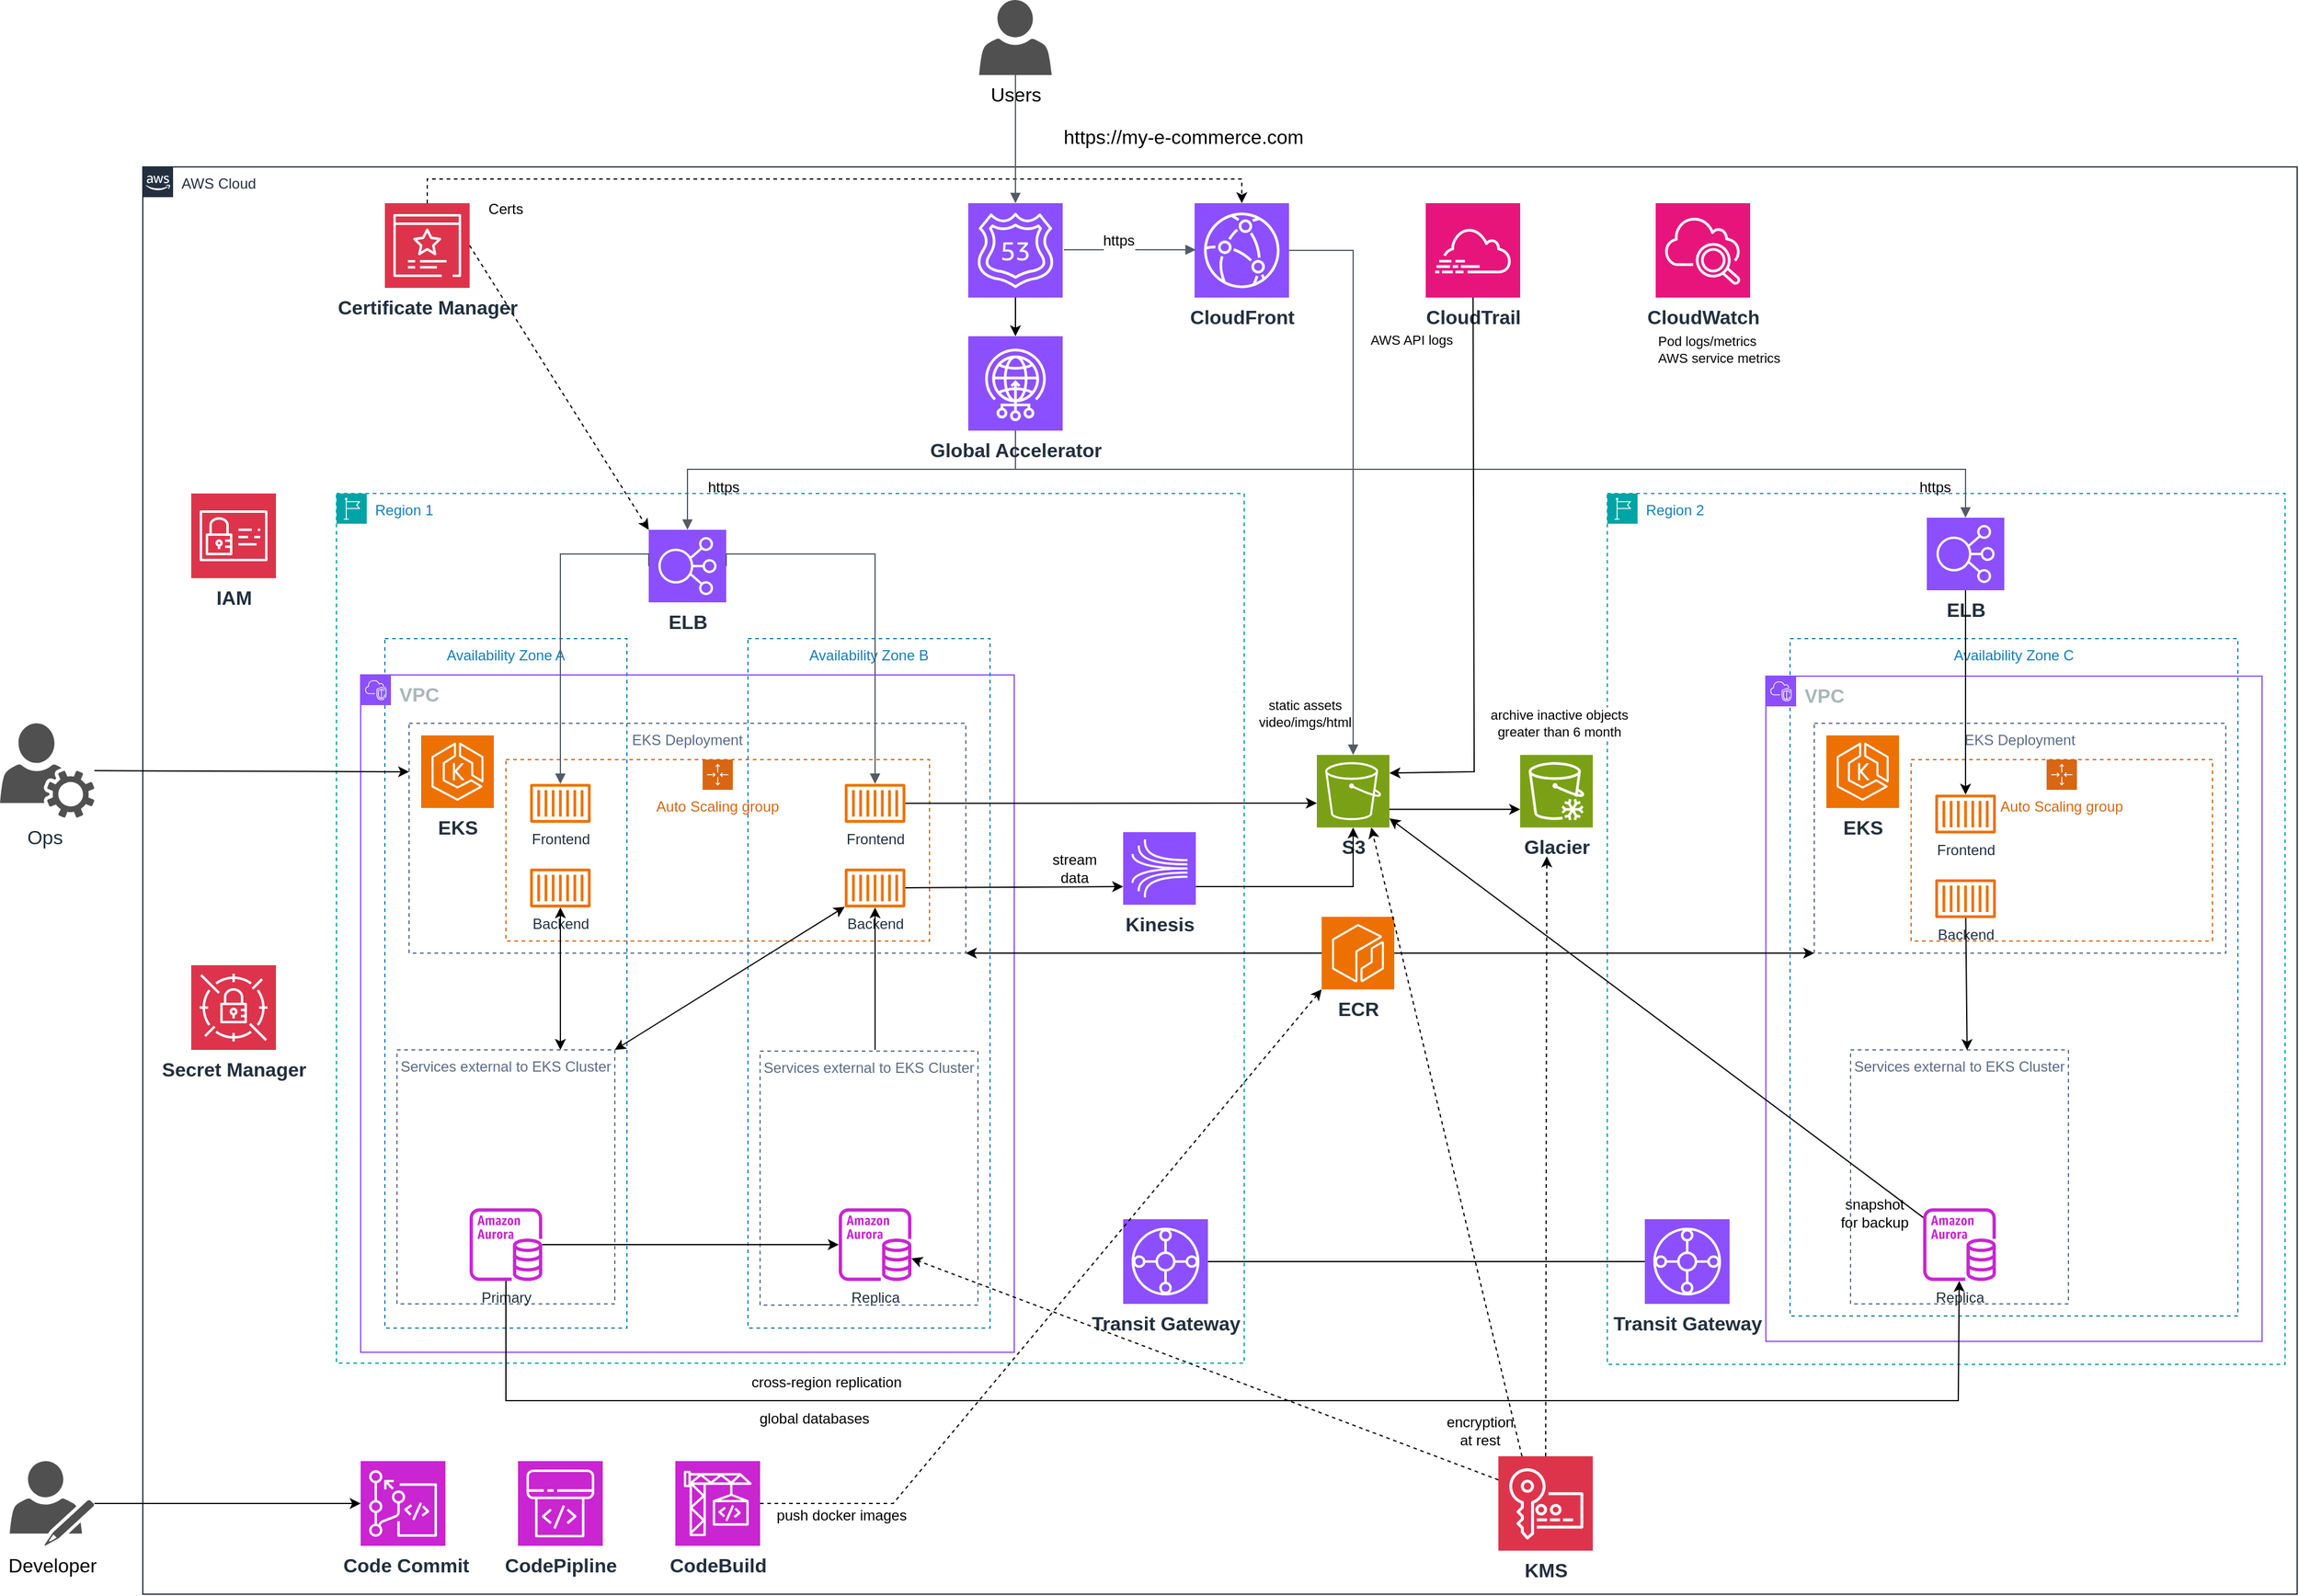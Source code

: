 <mxfile version="24.2.0" type="github">
  <diagram name="Page-1" id="aozN1KdpAFbbAMkCdS5Z">
    <mxGraphModel dx="2021" dy="1869" grid="1" gridSize="10" guides="1" tooltips="1" connect="1" arrows="1" fold="1" page="1" pageScale="1" pageWidth="827" pageHeight="1169" math="0" shadow="0">
      <root>
        <mxCell id="0" />
        <mxCell id="1" parent="0" />
        <mxCell id="9lE1mPVHOlzsNGUC_-7c-1" value="AWS Cloud" style="points=[[0,0],[0.25,0],[0.5,0],[0.75,0],[1,0],[1,0.25],[1,0.5],[1,0.75],[1,1],[0.75,1],[0.5,1],[0.25,1],[0,1],[0,0.75],[0,0.5],[0,0.25]];outlineConnect=0;gradientColor=none;html=1;whiteSpace=wrap;fontSize=12;fontStyle=0;container=1;pointerEvents=0;collapsible=0;recursiveResize=0;shape=mxgraph.aws4.group;grIcon=mxgraph.aws4.group_aws_cloud_alt;strokeColor=#232F3E;fillColor=none;verticalAlign=top;align=left;spacingLeft=30;fontColor=#232F3E;dashed=0;" vertex="1" parent="1">
          <mxGeometry x="-100" y="-70" width="1780" height="1180" as="geometry" />
        </mxCell>
        <mxCell id="9lE1mPVHOlzsNGUC_-7c-2" value="&lt;font style=&quot;font-size: 16px;&quot;&gt;&lt;b&gt;IAM&lt;/b&gt;&lt;/font&gt;" style="sketch=0;points=[[0,0,0],[0.25,0,0],[0.5,0,0],[0.75,0,0],[1,0,0],[0,1,0],[0.25,1,0],[0.5,1,0],[0.75,1,0],[1,1,0],[0,0.25,0],[0,0.5,0],[0,0.75,0],[1,0.25,0],[1,0.5,0],[1,0.75,0]];outlineConnect=0;fontColor=#232F3E;fillColor=#DD344C;strokeColor=#ffffff;dashed=0;verticalLabelPosition=bottom;verticalAlign=top;align=center;html=1;fontSize=12;fontStyle=0;aspect=fixed;shape=mxgraph.aws4.resourceIcon;resIcon=mxgraph.aws4.identity_and_access_management;fontFamily=Helvetica;" vertex="1" parent="9lE1mPVHOlzsNGUC_-7c-1">
          <mxGeometry x="40" y="270" width="70" height="70" as="geometry" />
        </mxCell>
        <mxCell id="9lE1mPVHOlzsNGUC_-7c-3" value="Region 2" style="points=[[0,0],[0.25,0],[0.5,0],[0.75,0],[1,0],[1,0.25],[1,0.5],[1,0.75],[1,1],[0.75,1],[0.5,1],[0.25,1],[0,1],[0,0.75],[0,0.5],[0,0.25]];outlineConnect=0;gradientColor=none;html=1;whiteSpace=wrap;fontSize=12;fontStyle=0;container=1;pointerEvents=0;collapsible=0;recursiveResize=0;shape=mxgraph.aws4.group;grIcon=mxgraph.aws4.group_region;strokeColor=#00A4A6;fillColor=none;verticalAlign=top;align=left;spacingLeft=30;fontColor=#147EBA;dashed=1;" vertex="1" parent="9lE1mPVHOlzsNGUC_-7c-1">
          <mxGeometry x="1210" y="270" width="560" height="720" as="geometry" />
        </mxCell>
        <mxCell id="9lE1mPVHOlzsNGUC_-7c-4" value="&lt;font style=&quot;font-size: 16px;&quot;&gt;&lt;b&gt;ELB&lt;/b&gt;&lt;/font&gt;" style="sketch=0;points=[[0,0,0],[0.25,0,0],[0.5,0,0],[0.75,0,0],[1,0,0],[0,1,0],[0.25,1,0],[0.5,1,0],[0.75,1,0],[1,1,0],[0,0.25,0],[0,0.5,0],[0,0.75,0],[1,0.25,0],[1,0.5,0],[1,0.75,0]];outlineConnect=0;fontColor=#232F3E;fillColor=#8C4FFF;strokeColor=#ffffff;dashed=0;verticalLabelPosition=bottom;verticalAlign=top;align=center;html=1;fontSize=12;fontStyle=0;aspect=fixed;shape=mxgraph.aws4.resourceIcon;resIcon=mxgraph.aws4.elastic_load_balancing;" vertex="1" parent="9lE1mPVHOlzsNGUC_-7c-3">
          <mxGeometry x="264" y="20" width="64" height="60" as="geometry" />
        </mxCell>
        <mxCell id="9lE1mPVHOlzsNGUC_-7c-5" value="Availability Zone C" style="fillColor=none;strokeColor=#147EBA;dashed=1;verticalAlign=top;fontStyle=0;fontColor=#147EBA;whiteSpace=wrap;html=1;" vertex="1" parent="9lE1mPVHOlzsNGUC_-7c-3">
          <mxGeometry x="151" y="120" width="370" height="560" as="geometry" />
        </mxCell>
        <mxCell id="9lE1mPVHOlzsNGUC_-7c-6" value="&lt;font style=&quot;font-size: 16px;&quot;&gt;&lt;b&gt;VPC&lt;/b&gt;&lt;/font&gt;" style="points=[[0,0],[0.25,0],[0.5,0],[0.75,0],[1,0],[1,0.25],[1,0.5],[1,0.75],[1,1],[0.75,1],[0.5,1],[0.25,1],[0,1],[0,0.75],[0,0.5],[0,0.25]];outlineConnect=0;gradientColor=none;html=1;whiteSpace=wrap;fontSize=12;fontStyle=0;container=1;pointerEvents=0;collapsible=0;recursiveResize=0;shape=mxgraph.aws4.group;grIcon=mxgraph.aws4.group_vpc2;strokeColor=#8C4FFF;fillColor=none;verticalAlign=top;align=left;spacingLeft=30;fontColor=#AAB7B8;dashed=0;" vertex="1" parent="9lE1mPVHOlzsNGUC_-7c-3">
          <mxGeometry x="131" y="151" width="410" height="550" as="geometry" />
        </mxCell>
        <mxCell id="9lE1mPVHOlzsNGUC_-7c-7" value="EKS Deployment" style="fillColor=none;strokeColor=#5A6C86;dashed=1;verticalAlign=top;fontStyle=0;fontColor=#5A6C86;whiteSpace=wrap;html=1;" vertex="1" parent="9lE1mPVHOlzsNGUC_-7c-6">
          <mxGeometry x="40" y="39" width="340" height="190" as="geometry" />
        </mxCell>
        <mxCell id="9lE1mPVHOlzsNGUC_-7c-8" value="Frontend" style="sketch=0;outlineConnect=0;fontColor=#232F3E;gradientColor=none;fillColor=#ED7100;strokeColor=none;dashed=0;verticalLabelPosition=bottom;verticalAlign=top;align=center;html=1;fontSize=12;fontStyle=0;aspect=fixed;pointerEvents=1;shape=mxgraph.aws4.container_1;" vertex="1" parent="9lE1mPVHOlzsNGUC_-7c-6">
          <mxGeometry x="140" y="97.86" width="50" height="32.29" as="geometry" />
        </mxCell>
        <mxCell id="9lE1mPVHOlzsNGUC_-7c-9" value="Backend" style="sketch=0;outlineConnect=0;fontColor=#232F3E;gradientColor=none;fillColor=#ED7100;strokeColor=none;dashed=0;verticalLabelPosition=bottom;verticalAlign=top;align=center;html=1;fontSize=12;fontStyle=0;aspect=fixed;pointerEvents=1;shape=mxgraph.aws4.container_1;" vertex="1" parent="9lE1mPVHOlzsNGUC_-7c-6">
          <mxGeometry x="140" y="167.86" width="50" height="32.29" as="geometry" />
        </mxCell>
        <mxCell id="9lE1mPVHOlzsNGUC_-7c-10" value="Auto Scaling group" style="points=[[0,0],[0.25,0],[0.5,0],[0.75,0],[1,0],[1,0.25],[1,0.5],[1,0.75],[1,1],[0.75,1],[0.5,1],[0.25,1],[0,1],[0,0.75],[0,0.5],[0,0.25]];outlineConnect=0;gradientColor=none;html=1;whiteSpace=wrap;fontSize=12;fontStyle=0;container=1;pointerEvents=0;collapsible=0;recursiveResize=0;shape=mxgraph.aws4.groupCenter;grIcon=mxgraph.aws4.group_auto_scaling_group;grStroke=1;strokeColor=#D86613;fillColor=none;verticalAlign=top;align=center;fontColor=#D86613;dashed=1;spacingTop=25;" vertex="1" parent="9lE1mPVHOlzsNGUC_-7c-3">
          <mxGeometry x="251" y="220" width="249" height="150" as="geometry" />
        </mxCell>
        <mxCell id="9lE1mPVHOlzsNGUC_-7c-11" value="snapshot for backup" style="text;html=1;align=center;verticalAlign=middle;whiteSpace=wrap;rounded=0;" vertex="1" parent="9lE1mPVHOlzsNGUC_-7c-3">
          <mxGeometry x="191" y="580" width="60" height="30" as="geometry" />
        </mxCell>
        <mxCell id="9lE1mPVHOlzsNGUC_-7c-12" value="Services external to EKS Cluster" style="fillColor=none;strokeColor=#5A6C86;dashed=1;verticalAlign=top;fontStyle=0;fontColor=#5A6C86;whiteSpace=wrap;html=1;" vertex="1" parent="9lE1mPVHOlzsNGUC_-7c-3">
          <mxGeometry x="201" y="460" width="180" height="210" as="geometry" />
        </mxCell>
        <mxCell id="9lE1mPVHOlzsNGUC_-7c-13" value="Replica" style="sketch=0;outlineConnect=0;fontColor=#232F3E;gradientColor=none;fillColor=#C925D1;strokeColor=none;dashed=0;verticalLabelPosition=bottom;verticalAlign=top;align=center;html=1;fontSize=12;fontStyle=0;aspect=fixed;pointerEvents=1;shape=mxgraph.aws4.aurora_instance;" vertex="1" parent="9lE1mPVHOlzsNGUC_-7c-3">
          <mxGeometry x="261" y="591" width="60" height="60" as="geometry" />
        </mxCell>
        <mxCell id="9lE1mPVHOlzsNGUC_-7c-15" value="&lt;font style=&quot;font-size: 16px;&quot;&gt;&lt;b&gt;EKS&lt;/b&gt;&lt;/font&gt;" style="sketch=0;points=[[0,0,0],[0.25,0,0],[0.5,0,0],[0.75,0,0],[1,0,0],[0,1,0],[0.25,1,0],[0.5,1,0],[0.75,1,0],[1,1,0],[0,0.25,0],[0,0.5,0],[0,0.75,0],[1,0.25,0],[1,0.5,0],[1,0.75,0]];outlineConnect=0;fontColor=#232F3E;fillColor=#ED7100;strokeColor=#ffffff;dashed=0;verticalLabelPosition=bottom;verticalAlign=top;align=center;html=1;fontSize=12;fontStyle=0;aspect=fixed;shape=mxgraph.aws4.resourceIcon;resIcon=mxgraph.aws4.eks;" vertex="1" parent="9lE1mPVHOlzsNGUC_-7c-3">
          <mxGeometry x="181" y="200" width="60" height="60" as="geometry" />
        </mxCell>
        <mxCell id="9lE1mPVHOlzsNGUC_-7c-16" value="" style="endArrow=classic;html=1;rounded=0;entryX=0.535;entryY=0.001;entryDx=0;entryDy=0;entryPerimeter=0;" edge="1" parent="9lE1mPVHOlzsNGUC_-7c-3" source="9lE1mPVHOlzsNGUC_-7c-9" target="9lE1mPVHOlzsNGUC_-7c-12">
          <mxGeometry width="50" height="50" relative="1" as="geometry">
            <mxPoint x="291" y="530" as="sourcePoint" />
            <mxPoint x="306" y="500" as="targetPoint" />
          </mxGeometry>
        </mxCell>
        <mxCell id="9lE1mPVHOlzsNGUC_-7c-17" value="" style="endArrow=classic;html=1;rounded=0;" edge="1" parent="9lE1mPVHOlzsNGUC_-7c-3" source="9lE1mPVHOlzsNGUC_-7c-4" target="9lE1mPVHOlzsNGUC_-7c-8">
          <mxGeometry width="50" height="50" relative="1" as="geometry">
            <mxPoint x="306" y="140" as="sourcePoint" />
            <mxPoint x="461" y="280" as="targetPoint" />
          </mxGeometry>
        </mxCell>
        <mxCell id="9lE1mPVHOlzsNGUC_-7c-18" value="&lt;font style=&quot;font-size: 16px;&quot;&gt;&lt;b&gt;Transit Gateway&lt;/b&gt;&lt;/font&gt;" style="sketch=0;points=[[0,0,0],[0.25,0,0],[0.5,0,0],[0.75,0,0],[1,0,0],[0,1,0],[0.25,1,0],[0.5,1,0],[0.75,1,0],[1,1,0],[0,0.25,0],[0,0.5,0],[0,0.75,0],[1,0.25,0],[1,0.5,0],[1,0.75,0]];outlineConnect=0;fontColor=#232F3E;fillColor=#8C4FFF;strokeColor=#ffffff;dashed=0;verticalLabelPosition=bottom;verticalAlign=top;align=center;html=1;fontSize=12;fontStyle=0;aspect=fixed;shape=mxgraph.aws4.resourceIcon;resIcon=mxgraph.aws4.transit_gateway;" vertex="1" parent="9lE1mPVHOlzsNGUC_-7c-3">
          <mxGeometry x="31" y="600" width="70" height="70" as="geometry" />
        </mxCell>
        <mxCell id="9lE1mPVHOlzsNGUC_-7c-19" value="&lt;font style=&quot;font-size: 16px;&quot;&gt;&lt;b&gt;Secret Manager&lt;/b&gt;&lt;/font&gt;" style="sketch=0;points=[[0,0,0],[0.25,0,0],[0.5,0,0],[0.75,0,0],[1,0,0],[0,1,0],[0.25,1,0],[0.5,1,0],[0.75,1,0],[1,1,0],[0,0.25,0],[0,0.5,0],[0,0.75,0],[1,0.25,0],[1,0.5,0],[1,0.75,0]];outlineConnect=0;fontColor=#232F3E;fillColor=#DD344C;strokeColor=#ffffff;dashed=0;verticalLabelPosition=bottom;verticalAlign=top;align=center;html=1;fontSize=12;fontStyle=0;aspect=fixed;shape=mxgraph.aws4.resourceIcon;resIcon=mxgraph.aws4.secrets_manager;" vertex="1" parent="9lE1mPVHOlzsNGUC_-7c-1">
          <mxGeometry x="40" y="660" width="70" height="70" as="geometry" />
        </mxCell>
        <mxCell id="9lE1mPVHOlzsNGUC_-7c-20" value="Region 1" style="points=[[0,0],[0.25,0],[0.5,0],[0.75,0],[1,0],[1,0.25],[1,0.5],[1,0.75],[1,1],[0.75,1],[0.5,1],[0.25,1],[0,1],[0,0.75],[0,0.5],[0,0.25]];outlineConnect=0;gradientColor=none;html=1;whiteSpace=wrap;fontSize=12;fontStyle=0;container=1;pointerEvents=0;collapsible=0;recursiveResize=0;shape=mxgraph.aws4.group;grIcon=mxgraph.aws4.group_region;strokeColor=#00A4A6;fillColor=none;verticalAlign=top;align=left;spacingLeft=30;fontColor=#147EBA;dashed=1;" vertex="1" parent="9lE1mPVHOlzsNGUC_-7c-1">
          <mxGeometry x="160" y="270" width="750" height="719" as="geometry" />
        </mxCell>
        <mxCell id="9lE1mPVHOlzsNGUC_-7c-21" value="Availability Zone A" style="fillColor=none;strokeColor=#147EBA;dashed=1;verticalAlign=top;fontStyle=0;fontColor=#147EBA;whiteSpace=wrap;html=1;" vertex="1" parent="9lE1mPVHOlzsNGUC_-7c-20">
          <mxGeometry x="40" y="120" width="200" height="570" as="geometry" />
        </mxCell>
        <mxCell id="9lE1mPVHOlzsNGUC_-7c-22" value="&lt;font style=&quot;font-size: 16px;&quot;&gt;&lt;b&gt;VPC&lt;/b&gt;&lt;/font&gt;" style="points=[[0,0],[0.25,0],[0.5,0],[0.75,0],[1,0],[1,0.25],[1,0.5],[1,0.75],[1,1],[0.75,1],[0.5,1],[0.25,1],[0,1],[0,0.75],[0,0.5],[0,0.25]];outlineConnect=0;gradientColor=none;html=1;whiteSpace=wrap;fontSize=12;fontStyle=0;container=1;pointerEvents=0;collapsible=0;recursiveResize=0;shape=mxgraph.aws4.group;grIcon=mxgraph.aws4.group_vpc2;strokeColor=#8C4FFF;fillColor=none;verticalAlign=top;align=left;spacingLeft=30;fontColor=#AAB7B8;dashed=0;" vertex="1" parent="9lE1mPVHOlzsNGUC_-7c-20">
          <mxGeometry x="20" y="150" width="540" height="560" as="geometry" />
        </mxCell>
        <mxCell id="9lE1mPVHOlzsNGUC_-7c-23" value="Availability Zone B" style="fillColor=none;strokeColor=#147EBA;dashed=1;verticalAlign=top;fontStyle=0;fontColor=#147EBA;whiteSpace=wrap;html=1;" vertex="1" parent="9lE1mPVHOlzsNGUC_-7c-22">
          <mxGeometry x="320" y="-30" width="200" height="570" as="geometry" />
        </mxCell>
        <mxCell id="9lE1mPVHOlzsNGUC_-7c-24" value="EKS Deployment" style="fillColor=none;strokeColor=#5A6C86;dashed=1;verticalAlign=top;fontStyle=0;fontColor=#5A6C86;whiteSpace=wrap;html=1;" vertex="1" parent="9lE1mPVHOlzsNGUC_-7c-22">
          <mxGeometry x="40" y="40" width="460" height="190" as="geometry" />
        </mxCell>
        <mxCell id="9lE1mPVHOlzsNGUC_-7c-25" value="&lt;font style=&quot;font-size: 16px;&quot;&gt;&lt;b&gt;EKS&lt;/b&gt;&lt;/font&gt;" style="sketch=0;points=[[0,0,0],[0.25,0,0],[0.5,0,0],[0.75,0,0],[1,0,0],[0,1,0],[0.25,1,0],[0.5,1,0],[0.75,1,0],[1,1,0],[0,0.25,0],[0,0.5,0],[0,0.75,0],[1,0.25,0],[1,0.5,0],[1,0.75,0]];outlineConnect=0;fontColor=#232F3E;fillColor=#ED7100;strokeColor=#ffffff;dashed=0;verticalLabelPosition=bottom;verticalAlign=top;align=center;html=1;fontSize=12;fontStyle=0;aspect=fixed;shape=mxgraph.aws4.resourceIcon;resIcon=mxgraph.aws4.eks;" vertex="1" parent="9lE1mPVHOlzsNGUC_-7c-22">
          <mxGeometry x="50" y="50" width="60" height="60" as="geometry" />
        </mxCell>
        <mxCell id="9lE1mPVHOlzsNGUC_-7c-26" value="Auto Scaling group" style="points=[[0,0],[0.25,0],[0.5,0],[0.75,0],[1,0],[1,0.25],[1,0.5],[1,0.75],[1,1],[0.75,1],[0.5,1],[0.25,1],[0,1],[0,0.75],[0,0.5],[0,0.25]];outlineConnect=0;gradientColor=none;html=1;whiteSpace=wrap;fontSize=12;fontStyle=0;container=1;pointerEvents=0;collapsible=0;recursiveResize=0;shape=mxgraph.aws4.groupCenter;grIcon=mxgraph.aws4.group_auto_scaling_group;grStroke=1;strokeColor=#D86613;fillColor=none;verticalAlign=top;align=center;fontColor=#D86613;dashed=1;spacingTop=25;" vertex="1" parent="9lE1mPVHOlzsNGUC_-7c-22">
          <mxGeometry x="120" y="70" width="350" height="150" as="geometry" />
        </mxCell>
        <mxCell id="9lE1mPVHOlzsNGUC_-7c-27" value="Frontend" style="sketch=0;outlineConnect=0;fontColor=#232F3E;gradientColor=none;fillColor=#ED7100;strokeColor=none;dashed=0;verticalLabelPosition=bottom;verticalAlign=top;align=center;html=1;fontSize=12;fontStyle=0;aspect=fixed;pointerEvents=1;shape=mxgraph.aws4.container_1;" vertex="1" parent="9lE1mPVHOlzsNGUC_-7c-22">
          <mxGeometry x="140" y="90" width="50" height="32.29" as="geometry" />
        </mxCell>
        <mxCell id="9lE1mPVHOlzsNGUC_-7c-28" value="Backend" style="sketch=0;outlineConnect=0;fontColor=#232F3E;gradientColor=none;fillColor=#ED7100;strokeColor=none;dashed=0;verticalLabelPosition=bottom;verticalAlign=top;align=center;html=1;fontSize=12;fontStyle=0;aspect=fixed;pointerEvents=1;shape=mxgraph.aws4.container_1;" vertex="1" parent="9lE1mPVHOlzsNGUC_-7c-22">
          <mxGeometry x="140" y="160" width="50" height="32.29" as="geometry" />
        </mxCell>
        <mxCell id="9lE1mPVHOlzsNGUC_-7c-29" value="Frontend" style="sketch=0;outlineConnect=0;fontColor=#232F3E;gradientColor=none;fillColor=#ED7100;strokeColor=none;dashed=0;verticalLabelPosition=bottom;verticalAlign=top;align=center;html=1;fontSize=12;fontStyle=0;aspect=fixed;pointerEvents=1;shape=mxgraph.aws4.container_1;" vertex="1" parent="9lE1mPVHOlzsNGUC_-7c-22">
          <mxGeometry x="400" y="90" width="50" height="32.29" as="geometry" />
        </mxCell>
        <mxCell id="9lE1mPVHOlzsNGUC_-7c-30" value="Backend" style="sketch=0;outlineConnect=0;fontColor=#232F3E;gradientColor=none;fillColor=#ED7100;strokeColor=none;dashed=0;verticalLabelPosition=bottom;verticalAlign=top;align=center;html=1;fontSize=12;fontStyle=0;aspect=fixed;pointerEvents=1;shape=mxgraph.aws4.container_1;" vertex="1" parent="9lE1mPVHOlzsNGUC_-7c-22">
          <mxGeometry x="400" y="160" width="50" height="32.29" as="geometry" />
        </mxCell>
        <mxCell id="9lE1mPVHOlzsNGUC_-7c-31" value="Services external to EKS Cluster" style="fillColor=none;strokeColor=#5A6C86;dashed=1;verticalAlign=top;fontStyle=0;fontColor=#5A6C86;whiteSpace=wrap;html=1;" vertex="1" parent="9lE1mPVHOlzsNGUC_-7c-22">
          <mxGeometry x="330" y="311" width="180" height="210" as="geometry" />
        </mxCell>
        <mxCell id="9lE1mPVHOlzsNGUC_-7c-32" value="Replica" style="sketch=0;outlineConnect=0;fontColor=#232F3E;gradientColor=none;fillColor=#C925D1;strokeColor=none;dashed=0;verticalLabelPosition=bottom;verticalAlign=top;align=center;html=1;fontSize=12;fontStyle=0;aspect=fixed;pointerEvents=1;shape=mxgraph.aws4.aurora_instance;" vertex="1" parent="9lE1mPVHOlzsNGUC_-7c-22">
          <mxGeometry x="395" y="441" width="60" height="60" as="geometry" />
        </mxCell>
        <mxCell id="9lE1mPVHOlzsNGUC_-7c-34" value="" style="endArrow=none;html=1;rounded=0;startArrow=classic;startFill=1;endFill=0;" edge="1" parent="9lE1mPVHOlzsNGUC_-7c-22" source="9lE1mPVHOlzsNGUC_-7c-30">
          <mxGeometry width="50" height="50" relative="1" as="geometry">
            <mxPoint x="360" y="320" as="sourcePoint" />
            <mxPoint x="425" y="310" as="targetPoint" />
          </mxGeometry>
        </mxCell>
        <mxCell id="9lE1mPVHOlzsNGUC_-7c-35" value="Services external to EKS Cluster" style="fillColor=none;strokeColor=#5A6C86;dashed=1;verticalAlign=top;fontStyle=0;fontColor=#5A6C86;whiteSpace=wrap;html=1;" vertex="1" parent="9lE1mPVHOlzsNGUC_-7c-20">
          <mxGeometry x="50" y="460" width="180" height="210" as="geometry" />
        </mxCell>
        <mxCell id="9lE1mPVHOlzsNGUC_-7c-36" value="&lt;font style=&quot;font-size: 16px;&quot;&gt;&lt;b&gt;ELB&lt;/b&gt;&lt;/font&gt;" style="sketch=0;points=[[0,0,0],[0.25,0,0],[0.5,0,0],[0.75,0,0],[1,0,0],[0,1,0],[0.25,1,0],[0.5,1,0],[0.75,1,0],[1,1,0],[0,0.25,0],[0,0.5,0],[0,0.75,0],[1,0.25,0],[1,0.5,0],[1,0.75,0]];outlineConnect=0;fontColor=#232F3E;fillColor=#8C4FFF;strokeColor=#ffffff;dashed=0;verticalLabelPosition=bottom;verticalAlign=top;align=center;html=1;fontSize=12;fontStyle=0;aspect=fixed;shape=mxgraph.aws4.resourceIcon;resIcon=mxgraph.aws4.elastic_load_balancing;" vertex="1" parent="9lE1mPVHOlzsNGUC_-7c-20">
          <mxGeometry x="258" y="30" width="64" height="60" as="geometry" />
        </mxCell>
        <mxCell id="9lE1mPVHOlzsNGUC_-7c-37" value="" style="edgeStyle=orthogonalEdgeStyle;html=1;endArrow=none;elbow=vertical;startArrow=block;startFill=1;strokeColor=#545B64;rounded=0;entryX=0;entryY=0.5;entryDx=0;entryDy=0;entryPerimeter=0;" edge="1" parent="9lE1mPVHOlzsNGUC_-7c-20" source="9lE1mPVHOlzsNGUC_-7c-27" target="9lE1mPVHOlzsNGUC_-7c-36">
          <mxGeometry width="100" relative="1" as="geometry">
            <mxPoint x="240" y="221" as="sourcePoint" />
            <mxPoint x="340" y="221" as="targetPoint" />
            <Array as="points">
              <mxPoint x="185" y="50" />
            </Array>
          </mxGeometry>
        </mxCell>
        <mxCell id="9lE1mPVHOlzsNGUC_-7c-38" value="" style="edgeStyle=orthogonalEdgeStyle;html=1;endArrow=none;elbow=vertical;startArrow=block;startFill=1;strokeColor=#545B64;rounded=0;entryX=1;entryY=0.5;entryDx=0;entryDy=0;entryPerimeter=0;" edge="1" parent="9lE1mPVHOlzsNGUC_-7c-20" source="9lE1mPVHOlzsNGUC_-7c-29" target="9lE1mPVHOlzsNGUC_-7c-36">
          <mxGeometry width="100" relative="1" as="geometry">
            <mxPoint x="195" y="260" as="sourcePoint" />
            <mxPoint x="268" y="70" as="targetPoint" />
            <Array as="points">
              <mxPoint x="445" y="50" />
            </Array>
          </mxGeometry>
        </mxCell>
        <mxCell id="9lE1mPVHOlzsNGUC_-7c-39" value="Primary" style="sketch=0;outlineConnect=0;fontColor=#232F3E;gradientColor=none;fillColor=#C925D1;strokeColor=none;dashed=0;verticalLabelPosition=bottom;verticalAlign=top;align=center;html=1;fontSize=12;fontStyle=0;aspect=fixed;pointerEvents=1;shape=mxgraph.aws4.aurora_instance;" vertex="1" parent="9lE1mPVHOlzsNGUC_-7c-20">
          <mxGeometry x="110" y="591" width="60" height="60" as="geometry" />
        </mxCell>
        <mxCell id="9lE1mPVHOlzsNGUC_-7c-41" value="" style="endArrow=classic;html=1;rounded=0;" edge="1" parent="9lE1mPVHOlzsNGUC_-7c-20" source="9lE1mPVHOlzsNGUC_-7c-39" target="9lE1mPVHOlzsNGUC_-7c-32">
          <mxGeometry width="50" height="50" relative="1" as="geometry">
            <mxPoint x="270" y="800" as="sourcePoint" />
            <mxPoint x="320" y="750" as="targetPoint" />
          </mxGeometry>
        </mxCell>
        <mxCell id="9lE1mPVHOlzsNGUC_-7c-44" value="&lt;font style=&quot;font-size: 16px;&quot;&gt;&lt;b&gt;Transit Gateway&lt;/b&gt;&lt;/font&gt;" style="sketch=0;points=[[0,0,0],[0.25,0,0],[0.5,0,0],[0.75,0,0],[1,0,0],[0,1,0],[0.25,1,0],[0.5,1,0],[0.75,1,0],[1,1,0],[0,0.25,0],[0,0.5,0],[0,0.75,0],[1,0.25,0],[1,0.5,0],[1,0.75,0]];outlineConnect=0;fontColor=#232F3E;fillColor=#8C4FFF;strokeColor=#ffffff;dashed=0;verticalLabelPosition=bottom;verticalAlign=top;align=center;html=1;fontSize=12;fontStyle=0;aspect=fixed;shape=mxgraph.aws4.resourceIcon;resIcon=mxgraph.aws4.transit_gateway;" vertex="1" parent="9lE1mPVHOlzsNGUC_-7c-20">
          <mxGeometry x="650" y="600" width="70" height="70" as="geometry" />
        </mxCell>
        <mxCell id="9lE1mPVHOlzsNGUC_-7c-45" value="" style="endArrow=classic;html=1;rounded=0;entryX=0.75;entryY=0;entryDx=0;entryDy=0;startArrow=classic;startFill=1;" edge="1" parent="9lE1mPVHOlzsNGUC_-7c-20" source="9lE1mPVHOlzsNGUC_-7c-28" target="9lE1mPVHOlzsNGUC_-7c-35">
          <mxGeometry width="50" height="50" relative="1" as="geometry">
            <mxPoint x="250" y="480" as="sourcePoint" />
            <mxPoint x="300" y="430" as="targetPoint" />
          </mxGeometry>
        </mxCell>
        <mxCell id="9lE1mPVHOlzsNGUC_-7c-47" value="" style="endArrow=classic;html=1;rounded=0;entryX=1;entryY=0;entryDx=0;entryDy=0;startArrow=classic;startFill=1;" edge="1" parent="9lE1mPVHOlzsNGUC_-7c-20" source="9lE1mPVHOlzsNGUC_-7c-30" target="9lE1mPVHOlzsNGUC_-7c-35">
          <mxGeometry width="50" height="50" relative="1" as="geometry">
            <mxPoint x="270" y="342" as="sourcePoint" />
            <mxPoint x="270" y="460" as="targetPoint" />
          </mxGeometry>
        </mxCell>
        <mxCell id="9lE1mPVHOlzsNGUC_-7c-102" value="&lt;div&gt;&lt;span style=&quot;font-size: 16px;&quot;&gt;&lt;b&gt;Kinesis&lt;/b&gt;&lt;/span&gt;&lt;/div&gt;&lt;font style=&quot;font-size: 16px;&quot;&gt;&lt;/font&gt;" style="sketch=0;points=[[0,0,0],[0.25,0,0],[0.5,0,0],[0.75,0,0],[1,0,0],[0,1,0],[0.25,1,0],[0.5,1,0],[0.75,1,0],[1,1,0],[0,0.25,0],[0,0.5,0],[0,0.75,0],[1,0.25,0],[1,0.5,0],[1,0.75,0]];outlineConnect=0;fontColor=#232F3E;fillColor=#8C4FFF;strokeColor=#ffffff;dashed=0;verticalLabelPosition=bottom;verticalAlign=top;align=center;html=1;fontSize=12;fontStyle=0;aspect=fixed;shape=mxgraph.aws4.resourceIcon;resIcon=mxgraph.aws4.kinesis;" vertex="1" parent="9lE1mPVHOlzsNGUC_-7c-20">
          <mxGeometry x="650" y="280" width="60" height="60" as="geometry" />
        </mxCell>
        <mxCell id="9lE1mPVHOlzsNGUC_-7c-103" value="" style="endArrow=classic;html=1;rounded=0;entryX=0;entryY=0.75;entryDx=0;entryDy=0;entryPerimeter=0;" edge="1" parent="9lE1mPVHOlzsNGUC_-7c-20" source="9lE1mPVHOlzsNGUC_-7c-30" target="9lE1mPVHOlzsNGUC_-7c-102">
          <mxGeometry width="50" height="50" relative="1" as="geometry">
            <mxPoint x="580" y="350" as="sourcePoint" />
            <mxPoint x="630" y="300" as="targetPoint" />
          </mxGeometry>
        </mxCell>
        <mxCell id="9lE1mPVHOlzsNGUC_-7c-106" value="stream&lt;div&gt;data&lt;/div&gt;" style="text;html=1;align=center;verticalAlign=middle;whiteSpace=wrap;rounded=0;" vertex="1" parent="9lE1mPVHOlzsNGUC_-7c-20">
          <mxGeometry x="580" y="295" width="60" height="30" as="geometry" />
        </mxCell>
        <mxCell id="9lE1mPVHOlzsNGUC_-7c-48" value="" style="sketch=0;points=[[0,0,0],[0.25,0,0],[0.5,0,0],[0.75,0,0],[1,0,0],[0,1,0],[0.25,1,0],[0.5,1,0],[0.75,1,0],[1,1,0],[0,0.25,0],[0,0.5,0],[0,0.75,0],[1,0.25,0],[1,0.5,0],[1,0.75,0]];outlineConnect=0;fontColor=#232F3E;fillColor=#8C4FFF;strokeColor=#ffffff;dashed=0;verticalLabelPosition=bottom;verticalAlign=top;align=center;html=1;fontSize=12;fontStyle=0;aspect=fixed;shape=mxgraph.aws4.resourceIcon;resIcon=mxgraph.aws4.route_53;" vertex="1" parent="9lE1mPVHOlzsNGUC_-7c-1">
          <mxGeometry x="682" y="30" width="78" height="78" as="geometry" />
        </mxCell>
        <mxCell id="9lE1mPVHOlzsNGUC_-7c-49" value="&lt;b style=&quot;font-size: 16px; background-color: initial;&quot;&gt;CloudFront&lt;/b&gt;" style="sketch=0;points=[[0,0,0],[0.25,0,0],[0.5,0,0],[0.75,0,0],[1,0,0],[0,1,0],[0.25,1,0],[0.5,1,0],[0.75,1,0],[1,1,0],[0,0.25,0],[0,0.5,0],[0,0.75,0],[1,0.25,0],[1,0.5,0],[1,0.75,0]];outlineConnect=0;fontColor=#232F3E;fillColor=#8C4FFF;strokeColor=#ffffff;dashed=0;verticalLabelPosition=bottom;verticalAlign=top;align=center;html=1;fontSize=12;fontStyle=0;aspect=fixed;shape=mxgraph.aws4.resourceIcon;resIcon=mxgraph.aws4.cloudfront;" vertex="1" parent="9lE1mPVHOlzsNGUC_-7c-1">
          <mxGeometry x="869" y="30" width="78" height="78" as="geometry" />
        </mxCell>
        <mxCell id="9lE1mPVHOlzsNGUC_-7c-50" value="&lt;font style=&quot;font-size: 16px;&quot;&gt;&lt;b&gt;CloudWatch&lt;/b&gt;&lt;/font&gt;" style="sketch=0;points=[[0,0,0],[0.25,0,0],[0.5,0,0],[0.75,0,0],[1,0,0],[0,1,0],[0.25,1,0],[0.5,1,0],[0.75,1,0],[1,1,0],[0,0.25,0],[0,0.5,0],[0,0.75,0],[1,0.25,0],[1,0.5,0],[1,0.75,0]];points=[[0,0,0],[0.25,0,0],[0.5,0,0],[0.75,0,0],[1,0,0],[0,1,0],[0.25,1,0],[0.5,1,0],[0.75,1,0],[1,1,0],[0,0.25,0],[0,0.5,0],[0,0.75,0],[1,0.25,0],[1,0.5,0],[1,0.75,0]];outlineConnect=0;fontColor=#232F3E;fillColor=#E7157B;strokeColor=#ffffff;dashed=0;verticalLabelPosition=bottom;verticalAlign=top;align=center;html=1;fontSize=12;fontStyle=0;aspect=fixed;shape=mxgraph.aws4.resourceIcon;resIcon=mxgraph.aws4.cloudwatch_2;" vertex="1" parent="9lE1mPVHOlzsNGUC_-7c-1">
          <mxGeometry x="1250" y="30" width="78" height="78" as="geometry" />
        </mxCell>
        <mxCell id="9lE1mPVHOlzsNGUC_-7c-51" value="&lt;font style=&quot;font-size: 16px;&quot;&gt;&lt;b&gt;CloudTrail&lt;/b&gt;&lt;/font&gt;" style="sketch=0;points=[[0,0,0],[0.25,0,0],[0.5,0,0],[0.75,0,0],[1,0,0],[0,1,0],[0.25,1,0],[0.5,1,0],[0.75,1,0],[1,1,0],[0,0.25,0],[0,0.5,0],[0,0.75,0],[1,0.25,0],[1,0.5,0],[1,0.75,0]];points=[[0,0,0],[0.25,0,0],[0.5,0,0],[0.75,0,0],[1,0,0],[0,1,0],[0.25,1,0],[0.5,1,0],[0.75,1,0],[1,1,0],[0,0.25,0],[0,0.5,0],[0,0.75,0],[1,0.25,0],[1,0.5,0],[1,0.75,0]];outlineConnect=0;fontColor=#232F3E;fillColor=#E7157B;strokeColor=#ffffff;dashed=0;verticalLabelPosition=bottom;verticalAlign=top;align=center;html=1;fontSize=12;fontStyle=0;aspect=fixed;shape=mxgraph.aws4.resourceIcon;resIcon=mxgraph.aws4.cloudtrail;" vertex="1" parent="9lE1mPVHOlzsNGUC_-7c-1">
          <mxGeometry x="1060" y="30" width="78" height="78" as="geometry" />
        </mxCell>
        <mxCell id="9lE1mPVHOlzsNGUC_-7c-52" value="&lt;font style=&quot;font-size: 16px;&quot;&gt;&lt;b&gt;S3&lt;/b&gt;&lt;/font&gt;" style="sketch=0;points=[[0,0,0],[0.25,0,0],[0.5,0,0],[0.75,0,0],[1,0,0],[0,1,0],[0.25,1,0],[0.5,1,0],[0.75,1,0],[1,1,0],[0,0.25,0],[0,0.5,0],[0,0.75,0],[1,0.25,0],[1,0.5,0],[1,0.75,0]];outlineConnect=0;fontColor=#232F3E;fillColor=#7AA116;strokeColor=#ffffff;dashed=0;verticalLabelPosition=bottom;verticalAlign=top;align=center;html=1;fontSize=12;fontStyle=0;aspect=fixed;shape=mxgraph.aws4.resourceIcon;resIcon=mxgraph.aws4.s3;" vertex="1" parent="9lE1mPVHOlzsNGUC_-7c-1">
          <mxGeometry x="970" y="486.14" width="60" height="60" as="geometry" />
        </mxCell>
        <mxCell id="9lE1mPVHOlzsNGUC_-7c-53" value="" style="edgeStyle=orthogonalEdgeStyle;html=1;endArrow=none;elbow=vertical;startArrow=block;startFill=1;strokeColor=#545B64;rounded=0;entryX=1;entryY=0.5;entryDx=0;entryDy=0;entryPerimeter=0;" edge="1" parent="9lE1mPVHOlzsNGUC_-7c-1">
          <mxGeometry width="100" relative="1" as="geometry">
            <mxPoint x="870" y="68.5" as="sourcePoint" />
            <mxPoint x="761" y="68.5" as="targetPoint" />
          </mxGeometry>
        </mxCell>
        <mxCell id="9lE1mPVHOlzsNGUC_-7c-54" value="&lt;span style=&quot;font-size: 12px; text-wrap: wrap; background-color: rgb(251, 251, 251);&quot;&gt;https&lt;/span&gt;" style="edgeLabel;html=1;align=center;verticalAlign=middle;resizable=0;points=[];" vertex="1" connectable="0" parent="9lE1mPVHOlzsNGUC_-7c-53">
          <mxGeometry x="0.174" y="-4" relative="1" as="geometry">
            <mxPoint y="-4" as="offset" />
          </mxGeometry>
        </mxCell>
        <mxCell id="9lE1mPVHOlzsNGUC_-7c-55" value="" style="edgeStyle=orthogonalEdgeStyle;html=1;endArrow=none;elbow=vertical;startArrow=block;startFill=1;strokeColor=#545B64;rounded=0;entryX=1;entryY=0.5;entryDx=0;entryDy=0;entryPerimeter=0;exitX=0.5;exitY=0;exitDx=0;exitDy=0;exitPerimeter=0;" edge="1" parent="9lE1mPVHOlzsNGUC_-7c-1" source="9lE1mPVHOlzsNGUC_-7c-52" target="9lE1mPVHOlzsNGUC_-7c-49">
          <mxGeometry width="100" relative="1" as="geometry">
            <mxPoint x="1067" y="138.5" as="sourcePoint" />
            <mxPoint x="958" y="138.5" as="targetPoint" />
          </mxGeometry>
        </mxCell>
        <mxCell id="9lE1mPVHOlzsNGUC_-7c-56" value="static assets&lt;div&gt;video/imgs/html&lt;/div&gt;" style="edgeLabel;html=1;align=center;verticalAlign=middle;resizable=0;points=[];" vertex="1" connectable="0" parent="9lE1mPVHOlzsNGUC_-7c-55">
          <mxGeometry x="-0.197" y="3" relative="1" as="geometry">
            <mxPoint x="-37" y="155" as="offset" />
          </mxGeometry>
        </mxCell>
        <mxCell id="9lE1mPVHOlzsNGUC_-7c-57" value="" style="edgeStyle=orthogonalEdgeStyle;html=1;endArrow=none;elbow=vertical;startArrow=block;startFill=1;strokeColor=#545B64;rounded=0;exitX=0.5;exitY=0;exitDx=0;exitDy=0;exitPerimeter=0;" edge="1" parent="9lE1mPVHOlzsNGUC_-7c-1" source="9lE1mPVHOlzsNGUC_-7c-36" target="9lE1mPVHOlzsNGUC_-7c-88">
          <mxGeometry width="100" relative="1" as="geometry">
            <mxPoint x="640" y="351" as="sourcePoint" />
            <mxPoint x="721" y="239" as="targetPoint" />
            <Array as="points">
              <mxPoint x="450" y="250" />
              <mxPoint x="721" y="250" />
            </Array>
          </mxGeometry>
        </mxCell>
        <mxCell id="9lE1mPVHOlzsNGUC_-7c-58" value="" style="endArrow=none;html=1;rounded=0;entryX=0;entryY=0.5;entryDx=0;entryDy=0;entryPerimeter=0;startArrow=classic;startFill=1;endFill=0;exitX=1;exitY=1;exitDx=0;exitDy=0;" edge="1" parent="9lE1mPVHOlzsNGUC_-7c-1" target="9lE1mPVHOlzsNGUC_-7c-79" source="9lE1mPVHOlzsNGUC_-7c-24">
          <mxGeometry width="50" height="50" relative="1" as="geometry">
            <mxPoint x="680" y="608.5" as="sourcePoint" />
            <mxPoint x="740" y="575" as="targetPoint" />
          </mxGeometry>
        </mxCell>
        <mxCell id="9lE1mPVHOlzsNGUC_-7c-59" value="" style="endArrow=classic;html=1;rounded=0;" edge="1" parent="9lE1mPVHOlzsNGUC_-7c-1" source="9lE1mPVHOlzsNGUC_-7c-29">
          <mxGeometry width="50" height="50" relative="1" as="geometry">
            <mxPoint x="730" y="560" as="sourcePoint" />
            <mxPoint x="970" y="526" as="targetPoint" />
          </mxGeometry>
        </mxCell>
        <mxCell id="9lE1mPVHOlzsNGUC_-7c-63" value="" style="endArrow=classic;html=1;rounded=0;exitX=0;exitY=0.25;exitDx=0;exitDy=0;exitPerimeter=0;dashed=1;" edge="1" parent="9lE1mPVHOlzsNGUC_-7c-1" source="9lE1mPVHOlzsNGUC_-7c-83" target="9lE1mPVHOlzsNGUC_-7c-32">
          <mxGeometry width="50" height="50" relative="1" as="geometry">
            <mxPoint x="843" y="1289" as="sourcePoint" />
            <mxPoint x="838" y="923" as="targetPoint" />
          </mxGeometry>
        </mxCell>
        <mxCell id="9lE1mPVHOlzsNGUC_-7c-64" value="" style="endArrow=classic;html=1;rounded=0;" edge="1" parent="9lE1mPVHOlzsNGUC_-7c-1" source="9lE1mPVHOlzsNGUC_-7c-13" target="9lE1mPVHOlzsNGUC_-7c-52">
          <mxGeometry width="50" height="50" relative="1" as="geometry">
            <mxPoint x="1472.001" y="859.196" as="sourcePoint" />
            <mxPoint x="910" y="862" as="targetPoint" />
          </mxGeometry>
        </mxCell>
        <mxCell id="9lE1mPVHOlzsNGUC_-7c-65" value="&lt;font style=&quot;font-size: 16px;&quot;&gt;&lt;b&gt;Certificate Manager&lt;/b&gt;&lt;/font&gt;" style="sketch=0;points=[[0,0,0],[0.25,0,0],[0.5,0,0],[0.75,0,0],[1,0,0],[0,1,0],[0.25,1,0],[0.5,1,0],[0.75,1,0],[1,1,0],[0,0.25,0],[0,0.5,0],[0,0.75,0],[1,0.25,0],[1,0.5,0],[1,0.75,0]];outlineConnect=0;fontColor=#232F3E;fillColor=#DD344C;strokeColor=#ffffff;dashed=0;verticalLabelPosition=bottom;verticalAlign=top;align=center;html=1;fontSize=12;fontStyle=0;aspect=fixed;shape=mxgraph.aws4.resourceIcon;resIcon=mxgraph.aws4.certificate_manager_3;" vertex="1" parent="9lE1mPVHOlzsNGUC_-7c-1">
          <mxGeometry x="200" y="30" width="70" height="70" as="geometry" />
        </mxCell>
        <mxCell id="9lE1mPVHOlzsNGUC_-7c-66" value="" style="endArrow=classic;html=1;rounded=0;exitX=0.5;exitY=0;exitDx=0;exitDy=0;exitPerimeter=0;entryX=0.5;entryY=0;entryDx=0;entryDy=0;entryPerimeter=0;dashed=1;" edge="1" parent="9lE1mPVHOlzsNGUC_-7c-1" source="9lE1mPVHOlzsNGUC_-7c-65" target="9lE1mPVHOlzsNGUC_-7c-49">
          <mxGeometry width="50" height="50" relative="1" as="geometry">
            <mxPoint x="240" y="50" as="sourcePoint" />
            <mxPoint x="290" as="targetPoint" />
            <Array as="points">
              <mxPoint x="235" y="10" />
              <mxPoint x="908" y="10" />
            </Array>
          </mxGeometry>
        </mxCell>
        <mxCell id="9lE1mPVHOlzsNGUC_-7c-67" value="" style="endArrow=classic;html=1;rounded=0;exitX=1;exitY=0.5;exitDx=0;exitDy=0;exitPerimeter=0;entryX=0;entryY=0;entryDx=0;entryDy=0;entryPerimeter=0;dashed=1;" edge="1" parent="9lE1mPVHOlzsNGUC_-7c-1" source="9lE1mPVHOlzsNGUC_-7c-65" target="9lE1mPVHOlzsNGUC_-7c-36">
          <mxGeometry width="50" height="50" relative="1" as="geometry">
            <mxPoint x="360" y="170" as="sourcePoint" />
            <mxPoint x="410" y="120" as="targetPoint" />
          </mxGeometry>
        </mxCell>
        <mxCell id="9lE1mPVHOlzsNGUC_-7c-68" value="" style="edgeStyle=orthogonalEdgeStyle;html=1;endArrow=none;elbow=vertical;startArrow=block;startFill=1;strokeColor=#545B64;rounded=0;exitX=0.5;exitY=0;exitDx=0;exitDy=0;exitPerimeter=0;" edge="1" parent="9lE1mPVHOlzsNGUC_-7c-1" source="9lE1mPVHOlzsNGUC_-7c-4" target="9lE1mPVHOlzsNGUC_-7c-88">
          <mxGeometry width="100" relative="1" as="geometry">
            <mxPoint x="620" y="291" as="sourcePoint" />
            <mxPoint x="891" y="188" as="targetPoint" />
            <Array as="points">
              <mxPoint x="1506" y="250" />
              <mxPoint x="721" y="250" />
            </Array>
          </mxGeometry>
        </mxCell>
        <mxCell id="9lE1mPVHOlzsNGUC_-7c-69" value="https" style="text;html=1;align=center;verticalAlign=middle;whiteSpace=wrap;rounded=0;" vertex="1" parent="9lE1mPVHOlzsNGUC_-7c-1">
          <mxGeometry x="450" y="250" width="60" height="30" as="geometry" />
        </mxCell>
        <mxCell id="9lE1mPVHOlzsNGUC_-7c-70" value="Certs" style="text;html=1;align=center;verticalAlign=middle;whiteSpace=wrap;rounded=0;" vertex="1" parent="9lE1mPVHOlzsNGUC_-7c-1">
          <mxGeometry x="270" y="20" width="60" height="30" as="geometry" />
        </mxCell>
        <mxCell id="9lE1mPVHOlzsNGUC_-7c-71" value="" style="endArrow=classic;html=1;rounded=0;" edge="1" parent="9lE1mPVHOlzsNGUC_-7c-1" source="9lE1mPVHOlzsNGUC_-7c-39" target="9lE1mPVHOlzsNGUC_-7c-13">
          <mxGeometry width="50" height="50" relative="1" as="geometry">
            <mxPoint x="470" y="1060" as="sourcePoint" />
            <mxPoint x="1501.568" y="911" as="targetPoint" />
            <Array as="points">
              <mxPoint x="300" y="1020" />
              <mxPoint x="1500" y="1020" />
            </Array>
          </mxGeometry>
        </mxCell>
        <mxCell id="9lE1mPVHOlzsNGUC_-7c-72" value="cross-region replication" style="text;html=1;align=center;verticalAlign=middle;whiteSpace=wrap;rounded=0;" vertex="1" parent="9lE1mPVHOlzsNGUC_-7c-1">
          <mxGeometry x="460" y="990" width="210" height="30" as="geometry" />
        </mxCell>
        <mxCell id="9lE1mPVHOlzsNGUC_-7c-73" value="https" style="text;html=1;align=center;verticalAlign=middle;whiteSpace=wrap;rounded=0;" vertex="1" parent="9lE1mPVHOlzsNGUC_-7c-1">
          <mxGeometry x="1451" y="250" width="60" height="30" as="geometry" />
        </mxCell>
        <mxCell id="9lE1mPVHOlzsNGUC_-7c-75" value="" style="endArrow=classic;html=1;rounded=0;entryX=1;entryY=0.25;entryDx=0;entryDy=0;entryPerimeter=0;" edge="1" parent="9lE1mPVHOlzsNGUC_-7c-1" source="9lE1mPVHOlzsNGUC_-7c-51" target="9lE1mPVHOlzsNGUC_-7c-52">
          <mxGeometry width="50" height="50" relative="1" as="geometry">
            <mxPoint x="1160" y="440" as="sourcePoint" />
            <mxPoint x="1210" y="390" as="targetPoint" />
            <Array as="points">
              <mxPoint x="1100" y="500" />
            </Array>
          </mxGeometry>
        </mxCell>
        <mxCell id="9lE1mPVHOlzsNGUC_-7c-76" value="AWS API logs" style="edgeLabel;html=1;align=center;verticalAlign=middle;resizable=0;points=[];" vertex="1" connectable="0" parent="9lE1mPVHOlzsNGUC_-7c-75">
          <mxGeometry x="-0.839" y="1" relative="1" as="geometry">
            <mxPoint x="-52" y="-2" as="offset" />
          </mxGeometry>
        </mxCell>
        <mxCell id="9lE1mPVHOlzsNGUC_-7c-77" value="" style="endArrow=none;html=1;rounded=0;exitX=1;exitY=0.5;exitDx=0;exitDy=0;exitPerimeter=0;entryX=0;entryY=0.5;entryDx=0;entryDy=0;entryPerimeter=0;" edge="1" parent="9lE1mPVHOlzsNGUC_-7c-1" source="9lE1mPVHOlzsNGUC_-7c-44" target="9lE1mPVHOlzsNGUC_-7c-18">
          <mxGeometry width="50" height="50" relative="1" as="geometry">
            <mxPoint x="1040" y="1020" as="sourcePoint" />
            <mxPoint x="1090" y="970" as="targetPoint" />
          </mxGeometry>
        </mxCell>
        <mxCell id="9lE1mPVHOlzsNGUC_-7c-78" value="&lt;div&gt;global databases&lt;br&gt;&lt;/div&gt;" style="text;html=1;align=center;verticalAlign=middle;whiteSpace=wrap;rounded=0;" vertex="1" parent="9lE1mPVHOlzsNGUC_-7c-1">
          <mxGeometry x="450" y="1020" width="210" height="30" as="geometry" />
        </mxCell>
        <mxCell id="9lE1mPVHOlzsNGUC_-7c-79" value="&lt;font style=&quot;font-size: 16px;&quot;&gt;&lt;b&gt;ECR&lt;/b&gt;&lt;/font&gt;" style="sketch=0;points=[[0,0,0],[0.25,0,0],[0.5,0,0],[0.75,0,0],[1,0,0],[0,1,0],[0.25,1,0],[0.5,1,0],[0.75,1,0],[1,1,0],[0,0.25,0],[0,0.5,0],[0,0.75,0],[1,0.25,0],[1,0.5,0],[1,0.75,0]];outlineConnect=0;fontColor=#232F3E;fillColor=#ED7100;strokeColor=#ffffff;dashed=0;verticalLabelPosition=bottom;verticalAlign=top;align=center;html=1;fontSize=12;fontStyle=0;aspect=fixed;shape=mxgraph.aws4.resourceIcon;resIcon=mxgraph.aws4.ecr;" vertex="1" parent="9lE1mPVHOlzsNGUC_-7c-1">
          <mxGeometry x="974" y="620" width="60" height="60" as="geometry" />
        </mxCell>
        <mxCell id="9lE1mPVHOlzsNGUC_-7c-80" value="" style="endArrow=none;html=1;rounded=0;entryX=1;entryY=0.5;entryDx=0;entryDy=0;entryPerimeter=0;startArrow=classic;startFill=1;endFill=0;exitX=0;exitY=1;exitDx=0;exitDy=0;" edge="1" parent="9lE1mPVHOlzsNGUC_-7c-1" target="9lE1mPVHOlzsNGUC_-7c-79" source="9lE1mPVHOlzsNGUC_-7c-7">
          <mxGeometry width="50" height="50" relative="1" as="geometry">
            <mxPoint x="1280" y="610" as="sourcePoint" />
            <mxPoint x="980" y="620" as="targetPoint" />
          </mxGeometry>
        </mxCell>
        <mxCell id="9lE1mPVHOlzsNGUC_-7c-81" value="" style="endArrow=classic;html=1;rounded=0;exitX=1;exitY=0.5;exitDx=0;exitDy=0;exitPerimeter=0;dashed=1;entryX=0;entryY=1;entryDx=0;entryDy=0;entryPerimeter=0;" edge="1" parent="9lE1mPVHOlzsNGUC_-7c-1" source="9lE1mPVHOlzsNGUC_-7c-86" target="9lE1mPVHOlzsNGUC_-7c-79">
          <mxGeometry width="50" height="50" relative="1" as="geometry">
            <mxPoint x="450" y="1070" as="sourcePoint" />
            <mxPoint x="500" y="1020" as="targetPoint" />
            <Array as="points">
              <mxPoint x="620" y="1105" />
            </Array>
          </mxGeometry>
        </mxCell>
        <mxCell id="9lE1mPVHOlzsNGUC_-7c-82" value="&lt;font style=&quot;font-size: 16px;&quot;&gt;&lt;b&gt;&amp;nbsp;Code Commit&lt;/b&gt;&lt;/font&gt;" style="sketch=0;points=[[0,0,0],[0.25,0,0],[0.5,0,0],[0.75,0,0],[1,0,0],[0,1,0],[0.25,1,0],[0.5,1,0],[0.75,1,0],[1,1,0],[0,0.25,0],[0,0.5,0],[0,0.75,0],[1,0.25,0],[1,0.5,0],[1,0.75,0]];outlineConnect=0;fontColor=#232F3E;fillColor=#C925D1;strokeColor=#ffffff;dashed=0;verticalLabelPosition=bottom;verticalAlign=top;align=center;html=1;fontSize=12;fontStyle=0;aspect=fixed;shape=mxgraph.aws4.resourceIcon;resIcon=mxgraph.aws4.codecommit;" vertex="1" parent="9lE1mPVHOlzsNGUC_-7c-1">
          <mxGeometry x="180" y="1070" width="70" height="70" as="geometry" />
        </mxCell>
        <mxCell id="9lE1mPVHOlzsNGUC_-7c-83" value="&lt;font style=&quot;font-size: 16px;&quot;&gt;&lt;b&gt;KMS&lt;/b&gt;&lt;/font&gt;" style="sketch=0;points=[[0,0,0],[0.25,0,0],[0.5,0,0],[0.75,0,0],[1,0,0],[0,1,0],[0.25,1,0],[0.5,1,0],[0.75,1,0],[1,1,0],[0,0.25,0],[0,0.5,0],[0,0.75,0],[1,0.25,0],[1,0.5,0],[1,0.75,0]];outlineConnect=0;fontColor=#232F3E;fillColor=#DD344C;strokeColor=#ffffff;dashed=0;verticalLabelPosition=bottom;verticalAlign=top;align=center;html=1;fontSize=12;fontStyle=0;aspect=fixed;shape=mxgraph.aws4.resourceIcon;resIcon=mxgraph.aws4.key_management_service;" vertex="1" parent="9lE1mPVHOlzsNGUC_-7c-1">
          <mxGeometry x="1120" y="1066" width="78" height="78" as="geometry" />
        </mxCell>
        <mxCell id="9lE1mPVHOlzsNGUC_-7c-84" value="&lt;font style=&quot;font-size: 16px;&quot;&gt;&lt;b&gt;CodePipline&lt;/b&gt;&lt;/font&gt;" style="sketch=0;points=[[0,0,0],[0.25,0,0],[0.5,0,0],[0.75,0,0],[1,0,0],[0,1,0],[0.25,1,0],[0.5,1,0],[0.75,1,0],[1,1,0],[0,0.25,0],[0,0.5,0],[0,0.75,0],[1,0.25,0],[1,0.5,0],[1,0.75,0]];outlineConnect=0;fontColor=#232F3E;fillColor=#C925D1;strokeColor=#ffffff;dashed=0;verticalLabelPosition=bottom;verticalAlign=top;align=center;html=1;fontSize=12;fontStyle=0;aspect=fixed;shape=mxgraph.aws4.resourceIcon;resIcon=mxgraph.aws4.codepipeline;" vertex="1" parent="9lE1mPVHOlzsNGUC_-7c-1">
          <mxGeometry x="310" y="1070" width="70" height="70" as="geometry" />
        </mxCell>
        <mxCell id="9lE1mPVHOlzsNGUC_-7c-85" value="encryption at rest" style="text;html=1;align=center;verticalAlign=middle;whiteSpace=wrap;rounded=0;" vertex="1" parent="9lE1mPVHOlzsNGUC_-7c-1">
          <mxGeometry x="1070" y="1030" width="70" height="30" as="geometry" />
        </mxCell>
        <mxCell id="9lE1mPVHOlzsNGUC_-7c-86" value="&lt;font style=&quot;font-size: 16px;&quot;&gt;&lt;b&gt;CodeBuild&lt;/b&gt;&lt;/font&gt;" style="sketch=0;points=[[0,0,0],[0.25,0,0],[0.5,0,0],[0.75,0,0],[1,0,0],[0,1,0],[0.25,1,0],[0.5,1,0],[0.75,1,0],[1,1,0],[0,0.25,0],[0,0.5,0],[0,0.75,0],[1,0.25,0],[1,0.5,0],[1,0.75,0]];outlineConnect=0;fontColor=#232F3E;fillColor=#C925D1;strokeColor=#ffffff;dashed=0;verticalLabelPosition=bottom;verticalAlign=top;align=center;html=1;fontSize=12;fontStyle=0;aspect=fixed;shape=mxgraph.aws4.resourceIcon;resIcon=mxgraph.aws4.codebuild;" vertex="1" parent="9lE1mPVHOlzsNGUC_-7c-1">
          <mxGeometry x="440" y="1070" width="70" height="70" as="geometry" />
        </mxCell>
        <mxCell id="9lE1mPVHOlzsNGUC_-7c-87" value="push docker images" style="text;html=1;align=center;verticalAlign=middle;whiteSpace=wrap;rounded=0;" vertex="1" parent="9lE1mPVHOlzsNGUC_-7c-1">
          <mxGeometry x="520" y="1100" width="115" height="30" as="geometry" />
        </mxCell>
        <mxCell id="9lE1mPVHOlzsNGUC_-7c-88" value="&lt;font style=&quot;font-size: 16px;&quot;&gt;&lt;b&gt;Global Accelerator&lt;/b&gt;&lt;/font&gt;" style="sketch=0;points=[[0,0,0],[0.25,0,0],[0.5,0,0],[0.75,0,0],[1,0,0],[0,1,0],[0.25,1,0],[0.5,1,0],[0.75,1,0],[1,1,0],[0,0.25,0],[0,0.5,0],[0,0.75,0],[1,0.25,0],[1,0.5,0],[1,0.75,0]];outlineConnect=0;fontColor=#232F3E;fillColor=#8C4FFF;strokeColor=#ffffff;dashed=0;verticalLabelPosition=bottom;verticalAlign=top;align=center;html=1;fontSize=12;fontStyle=0;aspect=fixed;shape=mxgraph.aws4.resourceIcon;resIcon=mxgraph.aws4.global_accelerator;" vertex="1" parent="9lE1mPVHOlzsNGUC_-7c-1">
          <mxGeometry x="682" y="140" width="78" height="78" as="geometry" />
        </mxCell>
        <mxCell id="9lE1mPVHOlzsNGUC_-7c-89" value="" style="endArrow=classic;html=1;rounded=0;exitX=0.5;exitY=1;exitDx=0;exitDy=0;exitPerimeter=0;" edge="1" parent="9lE1mPVHOlzsNGUC_-7c-1" source="9lE1mPVHOlzsNGUC_-7c-48" target="9lE1mPVHOlzsNGUC_-7c-88">
          <mxGeometry width="50" height="50" relative="1" as="geometry">
            <mxPoint x="610" y="190" as="sourcePoint" />
            <mxPoint x="660" y="140" as="targetPoint" />
          </mxGeometry>
        </mxCell>
        <mxCell id="9lE1mPVHOlzsNGUC_-7c-90" value="&lt;span style=&quot;color: rgb(0, 0, 0); font-family: Helvetica; font-size: 11px; font-style: normal; font-variant-ligatures: normal; font-variant-caps: normal; font-weight: 400; letter-spacing: normal; orphans: 2; text-align: center; text-indent: 0px; text-transform: none; widows: 2; word-spacing: 0px; -webkit-text-stroke-width: 0px; white-space: nowrap; background-color: rgb(255, 255, 255); text-decoration-thickness: initial; text-decoration-style: initial; text-decoration-color: initial; display: inline !important; float: none;&quot;&gt;Pod logs/metrics&lt;/span&gt;&lt;div&gt;&lt;span style=&quot;color: rgb(0, 0, 0); font-family: Helvetica; font-size: 11px; font-style: normal; font-variant-ligatures: normal; font-variant-caps: normal; font-weight: 400; letter-spacing: normal; orphans: 2; text-align: center; text-indent: 0px; text-transform: none; widows: 2; word-spacing: 0px; -webkit-text-stroke-width: 0px; white-space: nowrap; background-color: rgb(255, 255, 255); text-decoration-thickness: initial; text-decoration-style: initial; text-decoration-color: initial; display: inline !important; float: none;&quot;&gt;AWS service metrics&lt;/span&gt;&lt;/div&gt;" style="text;whiteSpace=wrap;html=1;" vertex="1" parent="9lE1mPVHOlzsNGUC_-7c-1">
          <mxGeometry x="1250" y="130" width="110" height="40" as="geometry" />
        </mxCell>
        <mxCell id="9lE1mPVHOlzsNGUC_-7c-99" value="" style="endArrow=classic;html=1;rounded=0;exitX=1;exitY=0.75;exitDx=0;exitDy=0;exitPerimeter=0;entryX=0;entryY=0.75;entryDx=0;entryDy=0;entryPerimeter=0;" edge="1" parent="9lE1mPVHOlzsNGUC_-7c-1" source="9lE1mPVHOlzsNGUC_-7c-52" target="9lE1mPVHOlzsNGUC_-7c-98">
          <mxGeometry width="50" height="50" relative="1" as="geometry">
            <mxPoint x="1050" y="610" as="sourcePoint" />
            <mxPoint x="1100" y="560" as="targetPoint" />
          </mxGeometry>
        </mxCell>
        <mxCell id="9lE1mPVHOlzsNGUC_-7c-100" value="archive inactive objects&lt;div&gt;greater than 6 month&lt;/div&gt;" style="edgeLabel;html=1;align=center;verticalAlign=middle;resizable=0;points=[];" vertex="1" connectable="0" parent="9lE1mPVHOlzsNGUC_-7c-99">
          <mxGeometry x="0.461" y="-2" relative="1" as="geometry">
            <mxPoint x="61" y="-73" as="offset" />
          </mxGeometry>
        </mxCell>
        <mxCell id="9lE1mPVHOlzsNGUC_-7c-101" value="" style="endArrow=classic;html=1;rounded=0;dashed=1;" edge="1" parent="9lE1mPVHOlzsNGUC_-7c-1" source="9lE1mPVHOlzsNGUC_-7c-83">
          <mxGeometry width="50" height="50" relative="1" as="geometry">
            <mxPoint x="1220" y="1042" as="sourcePoint" />
            <mxPoint x="1160" y="570" as="targetPoint" />
          </mxGeometry>
        </mxCell>
        <mxCell id="9lE1mPVHOlzsNGUC_-7c-98" value="&lt;font style=&quot;font-size: 16px;&quot;&gt;&lt;b&gt;Glacier&lt;/b&gt;&lt;/font&gt;" style="sketch=0;points=[[0,0,0],[0.25,0,0],[0.5,0,0],[0.75,0,0],[1,0,0],[0,1,0],[0.25,1,0],[0.5,1,0],[0.75,1,0],[1,1,0],[0,0.25,0],[0,0.5,0],[0,0.75,0],[1,0.25,0],[1,0.5,0],[1,0.75,0]];outlineConnect=0;fontColor=#232F3E;fillColor=#7AA116;strokeColor=#ffffff;dashed=0;verticalLabelPosition=bottom;verticalAlign=top;align=center;html=1;fontSize=12;fontStyle=0;aspect=fixed;shape=mxgraph.aws4.resourceIcon;resIcon=mxgraph.aws4.glacier;" vertex="1" parent="9lE1mPVHOlzsNGUC_-7c-1">
          <mxGeometry x="1138" y="486.14" width="60" height="60" as="geometry" />
        </mxCell>
        <mxCell id="9lE1mPVHOlzsNGUC_-7c-104" value="" style="endArrow=classic;html=1;rounded=0;exitX=1;exitY=0.75;exitDx=0;exitDy=0;exitPerimeter=0;entryX=0.5;entryY=1;entryDx=0;entryDy=0;entryPerimeter=0;" edge="1" parent="9lE1mPVHOlzsNGUC_-7c-1" source="9lE1mPVHOlzsNGUC_-7c-102" target="9lE1mPVHOlzsNGUC_-7c-52">
          <mxGeometry width="50" height="50" relative="1" as="geometry">
            <mxPoint x="940" y="630" as="sourcePoint" />
            <mxPoint x="990" y="580" as="targetPoint" />
            <Array as="points">
              <mxPoint x="1000" y="595" />
            </Array>
          </mxGeometry>
        </mxCell>
        <mxCell id="9lE1mPVHOlzsNGUC_-7c-107" value="" style="endArrow=classic;html=1;rounded=0;dashed=1;entryX=0.75;entryY=1;entryDx=0;entryDy=0;entryPerimeter=0;exitX=0.25;exitY=0;exitDx=0;exitDy=0;exitPerimeter=0;" edge="1" parent="9lE1mPVHOlzsNGUC_-7c-1" source="9lE1mPVHOlzsNGUC_-7c-83" target="9lE1mPVHOlzsNGUC_-7c-52">
          <mxGeometry width="50" height="50" relative="1" as="geometry">
            <mxPoint x="1169" y="1076" as="sourcePoint" />
            <mxPoint x="1170" y="580" as="targetPoint" />
          </mxGeometry>
        </mxCell>
        <mxCell id="9lE1mPVHOlzsNGUC_-7c-91" value="&lt;font style=&quot;font-size: 16px;&quot;&gt;Ops&amp;nbsp;&lt;/font&gt;" style="sketch=0;outlineConnect=0;fontColor=#232F3E;gradientColor=none;fillColor=#505050;strokeColor=none;dashed=0;verticalLabelPosition=bottom;verticalAlign=top;align=center;html=1;fontSize=12;fontStyle=0;aspect=fixed;pointerEvents=1;shape=mxgraph.office.services.user_services;shadow=0;labelPosition=center;" vertex="1" parent="1">
          <mxGeometry x="-218" y="390" width="78" height="78" as="geometry" />
        </mxCell>
        <mxCell id="9lE1mPVHOlzsNGUC_-7c-92" value="&lt;font style=&quot;font-size: 16px;&quot;&gt;Users&lt;/font&gt;" style="sketch=0;pointerEvents=1;shadow=0;dashed=0;html=1;strokeColor=none;fillColor=#505050;labelPosition=center;verticalLabelPosition=bottom;verticalAlign=top;outlineConnect=0;align=center;shape=mxgraph.office.users.user;" vertex="1" parent="1">
          <mxGeometry x="591" y="-208" width="60" height="62" as="geometry" />
        </mxCell>
        <mxCell id="9lE1mPVHOlzsNGUC_-7c-93" value="" style="edgeStyle=orthogonalEdgeStyle;html=1;endArrow=none;elbow=vertical;startArrow=block;startFill=1;strokeColor=#545B64;rounded=0;" edge="1" parent="1" source="9lE1mPVHOlzsNGUC_-7c-48" target="9lE1mPVHOlzsNGUC_-7c-92">
          <mxGeometry width="100" relative="1" as="geometry">
            <mxPoint x="590" y="-30" as="sourcePoint" />
            <mxPoint x="690" y="-30" as="targetPoint" />
          </mxGeometry>
        </mxCell>
        <mxCell id="9lE1mPVHOlzsNGUC_-7c-94" value="&lt;font style=&quot;font-size: 16px;&quot;&gt;https://my-e-commerce.com&lt;/font&gt;" style="text;html=1;align=center;verticalAlign=middle;whiteSpace=wrap;rounded=0;" vertex="1" parent="1">
          <mxGeometry x="640" y="-110" width="240" height="30" as="geometry" />
        </mxCell>
        <mxCell id="9lE1mPVHOlzsNGUC_-7c-95" value="" style="endArrow=classic;html=1;rounded=0;entryX=0;entryY=0.211;entryDx=0;entryDy=0;entryPerimeter=0;" edge="1" parent="1" source="9lE1mPVHOlzsNGUC_-7c-91" target="9lE1mPVHOlzsNGUC_-7c-24">
          <mxGeometry width="50" height="50" relative="1" as="geometry">
            <mxPoint x="-10" y="540" as="sourcePoint" />
            <mxPoint x="40" y="490" as="targetPoint" />
          </mxGeometry>
        </mxCell>
        <mxCell id="9lE1mPVHOlzsNGUC_-7c-96" value="&lt;font style=&quot;font-size: 16px;&quot;&gt;Developer&lt;/font&gt;" style="sketch=0;pointerEvents=1;shadow=0;dashed=0;html=1;strokeColor=none;fillColor=#505050;labelPosition=center;verticalLabelPosition=bottom;verticalAlign=top;outlineConnect=0;align=center;shape=mxgraph.office.users.writer;" vertex="1" parent="1">
          <mxGeometry x="-210" y="1000" width="70" height="70" as="geometry" />
        </mxCell>
        <mxCell id="9lE1mPVHOlzsNGUC_-7c-97" value="" style="endArrow=classic;html=1;rounded=0;entryX=0;entryY=0.5;entryDx=0;entryDy=0;entryPerimeter=0;" edge="1" parent="1" source="9lE1mPVHOlzsNGUC_-7c-96" target="9lE1mPVHOlzsNGUC_-7c-82">
          <mxGeometry width="50" height="50" relative="1" as="geometry">
            <mxPoint x="10" y="930" as="sourcePoint" />
            <mxPoint x="60" y="880" as="targetPoint" />
          </mxGeometry>
        </mxCell>
      </root>
    </mxGraphModel>
  </diagram>
</mxfile>
